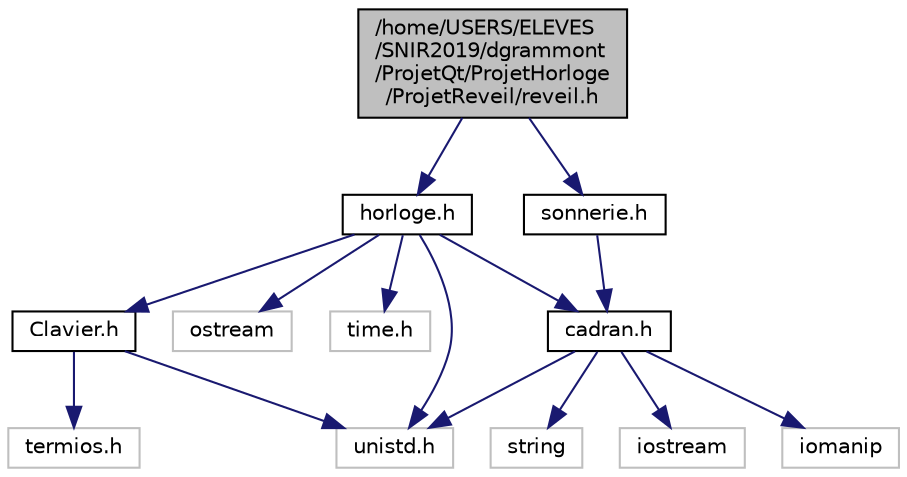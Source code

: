 digraph "/home/USERS/ELEVES/SNIR2019/dgrammont/ProjetQt/ProjetHorloge/ProjetReveil/reveil.h"
{
  edge [fontname="Helvetica",fontsize="10",labelfontname="Helvetica",labelfontsize="10"];
  node [fontname="Helvetica",fontsize="10",shape=record];
  Node0 [label="/home/USERS/ELEVES\l/SNIR2019/dgrammont\l/ProjetQt/ProjetHorloge\l/ProjetReveil/reveil.h",height=0.2,width=0.4,color="black", fillcolor="grey75", style="filled", fontcolor="black"];
  Node0 -> Node1 [color="midnightblue",fontsize="10",style="solid",fontname="Helvetica"];
  Node1 [label="horloge.h",height=0.2,width=0.4,color="black", fillcolor="white", style="filled",URL="$horloge_8h.html"];
  Node1 -> Node2 [color="midnightblue",fontsize="10",style="solid",fontname="Helvetica"];
  Node2 [label="unistd.h",height=0.2,width=0.4,color="grey75", fillcolor="white", style="filled"];
  Node1 -> Node3 [color="midnightblue",fontsize="10",style="solid",fontname="Helvetica"];
  Node3 [label="Clavier.h",height=0.2,width=0.4,color="black", fillcolor="white", style="filled",URL="$_clavier_8h.html"];
  Node3 -> Node4 [color="midnightblue",fontsize="10",style="solid",fontname="Helvetica"];
  Node4 [label="termios.h",height=0.2,width=0.4,color="grey75", fillcolor="white", style="filled"];
  Node3 -> Node2 [color="midnightblue",fontsize="10",style="solid",fontname="Helvetica"];
  Node1 -> Node5 [color="midnightblue",fontsize="10",style="solid",fontname="Helvetica"];
  Node5 [label="cadran.h",height=0.2,width=0.4,color="black", fillcolor="white", style="filled",URL="$cadran_8h.html"];
  Node5 -> Node6 [color="midnightblue",fontsize="10",style="solid",fontname="Helvetica"];
  Node6 [label="iostream",height=0.2,width=0.4,color="grey75", fillcolor="white", style="filled"];
  Node5 -> Node7 [color="midnightblue",fontsize="10",style="solid",fontname="Helvetica"];
  Node7 [label="iomanip",height=0.2,width=0.4,color="grey75", fillcolor="white", style="filled"];
  Node5 -> Node8 [color="midnightblue",fontsize="10",style="solid",fontname="Helvetica"];
  Node8 [label="string",height=0.2,width=0.4,color="grey75", fillcolor="white", style="filled"];
  Node5 -> Node2 [color="midnightblue",fontsize="10",style="solid",fontname="Helvetica"];
  Node1 -> Node9 [color="midnightblue",fontsize="10",style="solid",fontname="Helvetica"];
  Node9 [label="ostream",height=0.2,width=0.4,color="grey75", fillcolor="white", style="filled"];
  Node1 -> Node10 [color="midnightblue",fontsize="10",style="solid",fontname="Helvetica"];
  Node10 [label="time.h",height=0.2,width=0.4,color="grey75", fillcolor="white", style="filled"];
  Node0 -> Node11 [color="midnightblue",fontsize="10",style="solid",fontname="Helvetica"];
  Node11 [label="sonnerie.h",height=0.2,width=0.4,color="black", fillcolor="white", style="filled",URL="$sonnerie_8h.html"];
  Node11 -> Node5 [color="midnightblue",fontsize="10",style="solid",fontname="Helvetica"];
}
